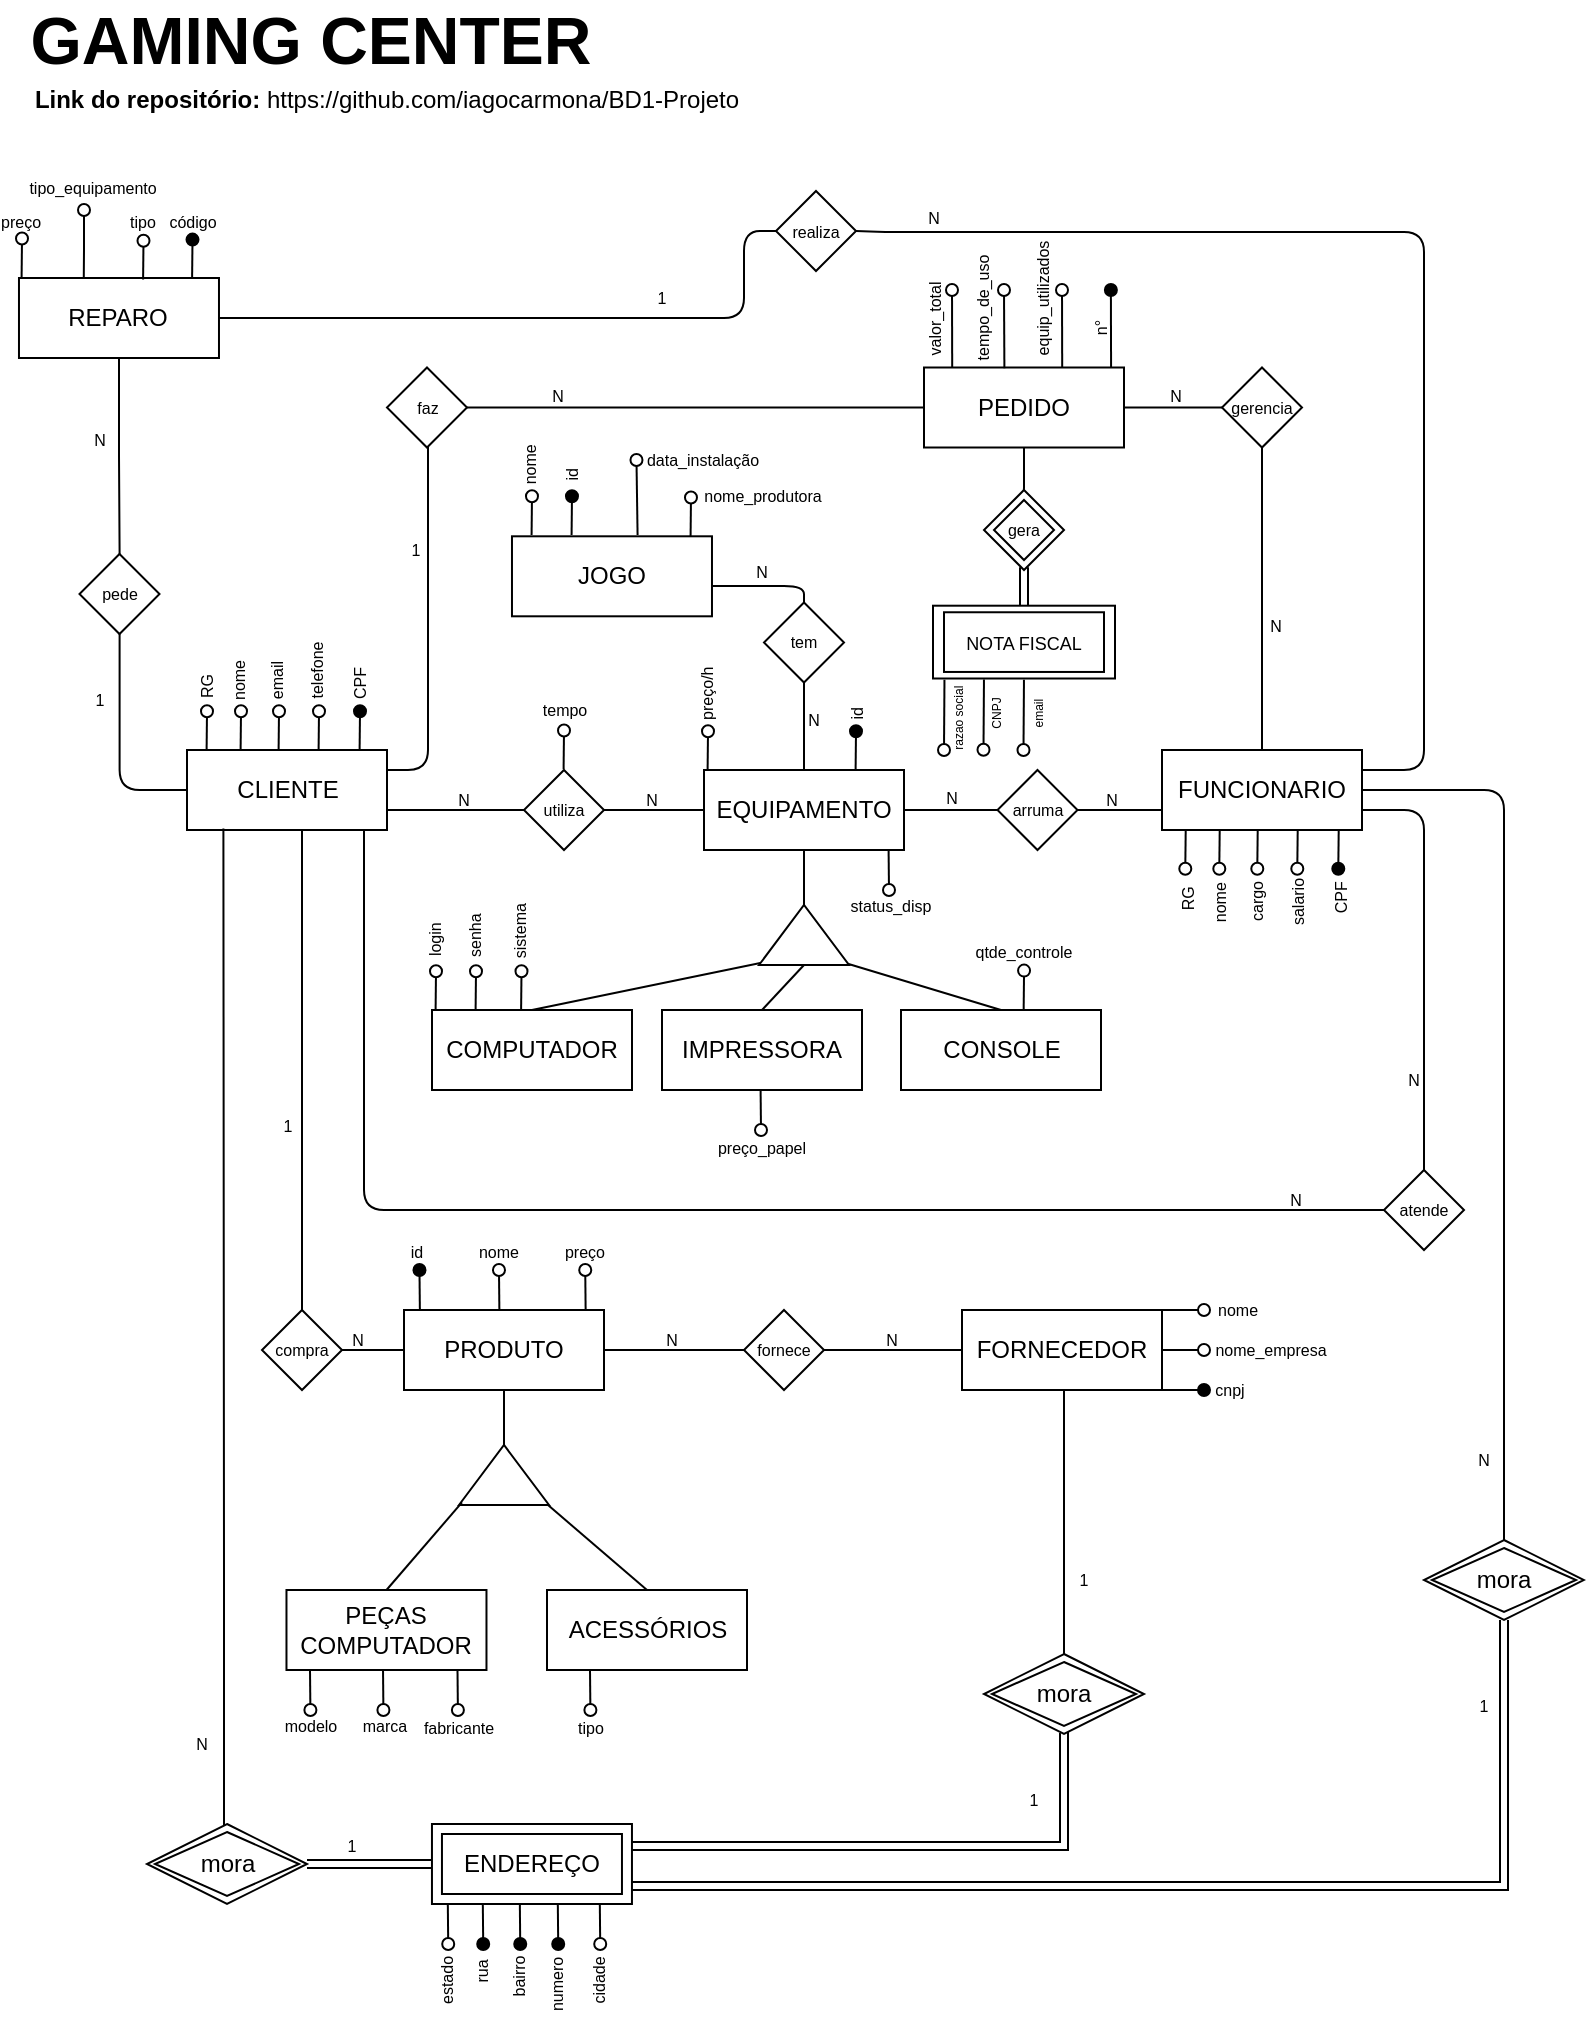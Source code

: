 <mxfile version="19.0.0" type="device"><diagram id="tFjh-JC69PEkfASW7UYD" name="Page-1"><mxGraphModel dx="1237" dy="672" grid="1" gridSize="10" guides="1" tooltips="1" connect="1" arrows="1" fold="1" page="1" pageScale="1" pageWidth="827" pageHeight="1169" math="0" shadow="0"><root><mxCell id="0"/><mxCell id="1" parent="0"/><mxCell id="dLTUqUdsc6a28uXezFOx-49" value="" style="endArrow=none;dashed=1;html=1;rounded=0;entryX=0.5;entryY=1;entryDx=0;entryDy=0;strokeWidth=2;endSize=6;jumpSize=9;jumpStyle=none;sourcePerimeterSpacing=0;strokeColor=none;startSize=34;fontSize=13;spacing=3;" parent="1" edge="1"><mxGeometry width="50" height="50" relative="1" as="geometry"><mxPoint x="71" y="667" as="sourcePoint"/><mxPoint x="51" y="632" as="targetPoint"/></mxGeometry></mxCell><mxCell id="Bq1xxbU5dl7gMrOgX1wE-48" style="edgeStyle=orthogonalEdgeStyle;rounded=0;orthogonalLoop=1;jettySize=auto;html=1;fontSize=8;startArrow=none;startFill=0;endArrow=none;endFill=0;" parent="1" source="Bq1xxbU5dl7gMrOgX1wE-26" target="Bq1xxbU5dl7gMrOgX1wE-46" edge="1"><mxGeometry relative="1" as="geometry"><Array as="points"><mxPoint x="230" y="420"/><mxPoint x="230" y="420"/></Array></mxGeometry></mxCell><mxCell id="zkrEf3ewqRUQauNhbl9_-11" style="edgeStyle=orthogonalEdgeStyle;rounded=1;orthogonalLoop=1;jettySize=auto;html=1;startArrow=none;startFill=0;endArrow=none;endFill=0;" parent="1" source="Bq1xxbU5dl7gMrOgX1wE-26" target="zkrEf3ewqRUQauNhbl9_-10" edge="1"><mxGeometry relative="1" as="geometry"/></mxCell><mxCell id="Fy-YV-M8j6B59Q8x-zke-20" style="edgeStyle=orthogonalEdgeStyle;rounded=1;orthogonalLoop=1;jettySize=auto;html=1;startArrow=none;startFill=0;endArrow=none;endFill=0;" edge="1" parent="1" source="Bq1xxbU5dl7gMrOgX1wE-26" target="Fy-YV-M8j6B59Q8x-zke-19"><mxGeometry relative="1" as="geometry"><Array as="points"><mxPoint x="232" y="400"/></Array></mxGeometry></mxCell><mxCell id="Bq1xxbU5dl7gMrOgX1wE-26" value="CLIENTE" style="rounded=0;whiteSpace=wrap;html=1;" parent="1" vertex="1"><mxGeometry x="111.5" y="390" width="100" height="40" as="geometry"/></mxCell><mxCell id="Bq1xxbU5dl7gMrOgX1wE-27" value="" style="endArrow=oval;html=1;rounded=0;fontSize=8;exitX=0.948;exitY=-0.015;exitDx=0;exitDy=0;exitPerimeter=0;endFill=0;" parent="1" edge="1"><mxGeometry width="50" height="50" relative="1" as="geometry"><mxPoint x="121.3" y="390" as="sourcePoint"/><mxPoint x="121.5" y="370.6" as="targetPoint"/></mxGeometry></mxCell><mxCell id="Bq1xxbU5dl7gMrOgX1wE-28" value="&lt;span style=&quot;font-size: 8px;&quot;&gt;RG&lt;br&gt;&lt;/span&gt;" style="text;html=1;strokeColor=none;fillColor=none;align=center;verticalAlign=middle;whiteSpace=wrap;rounded=0;rotation=-90;" parent="1" vertex="1"><mxGeometry x="111.5" y="354.25" width="17" height="8.5" as="geometry"/></mxCell><mxCell id="Bq1xxbU5dl7gMrOgX1wE-31" value="" style="endArrow=oval;html=1;rounded=0;fontSize=8;exitX=0.948;exitY=-0.015;exitDx=0;exitDy=0;exitPerimeter=0;endFill=0;" parent="1" edge="1"><mxGeometry width="50" height="50" relative="1" as="geometry"><mxPoint x="138.3" y="390" as="sourcePoint"/><mxPoint x="138.5" y="370.6" as="targetPoint"/></mxGeometry></mxCell><mxCell id="Bq1xxbU5dl7gMrOgX1wE-32" value="&lt;span style=&quot;font-size: 8px;&quot;&gt;nome&lt;br&gt;&lt;/span&gt;" style="text;html=1;strokeColor=none;fillColor=none;align=center;verticalAlign=middle;whiteSpace=wrap;rounded=0;rotation=-90;" parent="1" vertex="1"><mxGeometry x="127.5" y="351.25" width="17" height="8.5" as="geometry"/></mxCell><mxCell id="Bq1xxbU5dl7gMrOgX1wE-33" value="" style="endArrow=oval;html=1;rounded=0;fontSize=8;exitX=0.948;exitY=-0.015;exitDx=0;exitDy=0;exitPerimeter=0;endFill=0;" parent="1" edge="1"><mxGeometry width="50" height="50" relative="1" as="geometry"><mxPoint x="157.3" y="390" as="sourcePoint"/><mxPoint x="157.5" y="370.6" as="targetPoint"/></mxGeometry></mxCell><mxCell id="Bq1xxbU5dl7gMrOgX1wE-34" value="&lt;span style=&quot;font-size: 8px;&quot;&gt;email&lt;br&gt;&lt;/span&gt;" style="text;html=1;strokeColor=none;fillColor=none;align=center;verticalAlign=middle;whiteSpace=wrap;rounded=0;rotation=-90;" parent="1" vertex="1"><mxGeometry x="146.5" y="351.25" width="17" height="8.5" as="geometry"/></mxCell><mxCell id="Bq1xxbU5dl7gMrOgX1wE-35" value="" style="endArrow=oval;html=1;rounded=0;fontSize=8;exitX=0.948;exitY=-0.015;exitDx=0;exitDy=0;exitPerimeter=0;endFill=0;" parent="1" edge="1"><mxGeometry width="50" height="50" relative="1" as="geometry"><mxPoint x="177.3" y="390" as="sourcePoint"/><mxPoint x="177.5" y="370.6" as="targetPoint"/></mxGeometry></mxCell><mxCell id="Bq1xxbU5dl7gMrOgX1wE-36" value="&lt;span style=&quot;font-size: 8px;&quot;&gt;telefone&lt;br&gt;&lt;/span&gt;" style="text;html=1;strokeColor=none;fillColor=none;align=center;verticalAlign=middle;whiteSpace=wrap;rounded=0;rotation=-90;" parent="1" vertex="1"><mxGeometry x="166.5" y="346.25" width="17" height="8.5" as="geometry"/></mxCell><mxCell id="Bq1xxbU5dl7gMrOgX1wE-37" value="" style="endArrow=oval;html=1;rounded=0;fontSize=8;exitX=0.948;exitY=-0.015;exitDx=0;exitDy=0;exitPerimeter=0;endFill=1;" parent="1" edge="1"><mxGeometry width="50" height="50" relative="1" as="geometry"><mxPoint x="197.8" y="390" as="sourcePoint"/><mxPoint x="198" y="370.6" as="targetPoint"/></mxGeometry></mxCell><mxCell id="Bq1xxbU5dl7gMrOgX1wE-38" value="&lt;span style=&quot;font-size: 8px;&quot;&gt;CPF&lt;br&gt;&lt;/span&gt;" style="text;html=1;strokeColor=none;fillColor=none;align=center;verticalAlign=middle;whiteSpace=wrap;rounded=0;rotation=-90;" parent="1" vertex="1"><mxGeometry x="188" y="352.25" width="17" height="8.5" as="geometry"/></mxCell><mxCell id="Bq1xxbU5dl7gMrOgX1wE-47" style="edgeStyle=orthogonalEdgeStyle;rounded=0;orthogonalLoop=1;jettySize=auto;html=1;fontSize=8;startArrow=none;startFill=0;endArrow=none;endFill=0;" parent="1" source="Bq1xxbU5dl7gMrOgX1wE-45" target="Bq1xxbU5dl7gMrOgX1wE-46" edge="1"><mxGeometry relative="1" as="geometry"/></mxCell><mxCell id="Bq1xxbU5dl7gMrOgX1wE-61" style="edgeStyle=orthogonalEdgeStyle;rounded=0;orthogonalLoop=1;jettySize=auto;html=1;fontSize=8;startArrow=none;startFill=0;endArrow=none;endFill=0;" parent="1" source="Bq1xxbU5dl7gMrOgX1wE-45" target="Bq1xxbU5dl7gMrOgX1wE-60" edge="1"><mxGeometry relative="1" as="geometry"/></mxCell><mxCell id="Bq1xxbU5dl7gMrOgX1wE-45" value="EQUIPAMENTO" style="rounded=0;whiteSpace=wrap;html=1;" parent="1" vertex="1"><mxGeometry x="370" y="400" width="100" height="40" as="geometry"/></mxCell><mxCell id="Bq1xxbU5dl7gMrOgX1wE-46" value="utiliza" style="rhombus;whiteSpace=wrap;html=1;fontSize=8;" parent="1" vertex="1"><mxGeometry x="280" y="400" width="40" height="40" as="geometry"/></mxCell><mxCell id="Bq1xxbU5dl7gMrOgX1wE-49" value="" style="endArrow=oval;html=1;rounded=0;fontSize=8;exitX=0.948;exitY=-0.015;exitDx=0;exitDy=0;exitPerimeter=0;endFill=0;" parent="1" edge="1"><mxGeometry width="50" height="50" relative="1" as="geometry"><mxPoint x="299.8" y="399.63" as="sourcePoint"/><mxPoint x="300" y="380.23" as="targetPoint"/></mxGeometry></mxCell><mxCell id="Bq1xxbU5dl7gMrOgX1wE-50" value="&lt;span style=&quot;font-size: 8px;&quot;&gt;tempo&lt;br&gt;&lt;/span&gt;" style="text;html=1;strokeColor=none;fillColor=none;align=center;verticalAlign=middle;whiteSpace=wrap;rounded=0;rotation=0;" parent="1" vertex="1"><mxGeometry x="291.5" y="364.75" width="17" height="8.5" as="geometry"/></mxCell><mxCell id="Bq1xxbU5dl7gMrOgX1wE-51" value="N" style="text;html=1;strokeColor=none;fillColor=none;align=center;verticalAlign=middle;whiteSpace=wrap;rounded=0;fontSize=8;" parent="1" vertex="1"><mxGeometry x="240" y="410" width="20" height="10" as="geometry"/></mxCell><mxCell id="Bq1xxbU5dl7gMrOgX1wE-52" value="N" style="text;html=1;strokeColor=none;fillColor=none;align=center;verticalAlign=middle;whiteSpace=wrap;rounded=0;fontSize=8;" parent="1" vertex="1"><mxGeometry x="334" y="410" width="20" height="10" as="geometry"/></mxCell><mxCell id="Bq1xxbU5dl7gMrOgX1wE-54" style="edgeStyle=orthogonalEdgeStyle;rounded=0;orthogonalLoop=1;jettySize=auto;html=1;entryX=0.5;entryY=1;entryDx=0;entryDy=0;fontSize=8;startArrow=none;startFill=0;endArrow=none;endFill=0;" parent="1" source="Bq1xxbU5dl7gMrOgX1wE-53" target="Bq1xxbU5dl7gMrOgX1wE-45" edge="1"><mxGeometry relative="1" as="geometry"/></mxCell><mxCell id="Bq1xxbU5dl7gMrOgX1wE-53" value="" style="triangle;whiteSpace=wrap;html=1;rotation=-90;" parent="1" vertex="1"><mxGeometry x="405" y="460" width="30" height="45" as="geometry"/></mxCell><mxCell id="Bq1xxbU5dl7gMrOgX1wE-55" value="COMPUTADOR" style="rounded=0;whiteSpace=wrap;html=1;" parent="1" vertex="1"><mxGeometry x="234" y="520" width="100" height="40" as="geometry"/></mxCell><mxCell id="Bq1xxbU5dl7gMrOgX1wE-56" value="CONSOLE" style="rounded=0;whiteSpace=wrap;html=1;" parent="1" vertex="1"><mxGeometry x="468.5" y="520" width="100" height="40" as="geometry"/></mxCell><mxCell id="Bq1xxbU5dl7gMrOgX1wE-58" value="" style="endArrow=none;html=1;rounded=0;fontSize=8;entryX=0.034;entryY=0.015;entryDx=0;entryDy=0;entryPerimeter=0;exitX=0.5;exitY=0;exitDx=0;exitDy=0;" parent="1" source="Bq1xxbU5dl7gMrOgX1wE-55" target="Bq1xxbU5dl7gMrOgX1wE-53" edge="1"><mxGeometry width="50" height="50" relative="1" as="geometry"><mxPoint x="380" y="520" as="sourcePoint"/><mxPoint x="430" y="470" as="targetPoint"/></mxGeometry></mxCell><mxCell id="Bq1xxbU5dl7gMrOgX1wE-59" value="" style="endArrow=none;html=1;rounded=0;fontSize=8;exitX=0.5;exitY=0;exitDx=0;exitDy=0;entryX=0.026;entryY=0.977;entryDx=0;entryDy=0;entryPerimeter=0;" parent="1" source="Bq1xxbU5dl7gMrOgX1wE-56" target="Bq1xxbU5dl7gMrOgX1wE-53" edge="1"><mxGeometry width="50" height="50" relative="1" as="geometry"><mxPoint x="380" y="520" as="sourcePoint"/><mxPoint x="430" y="470" as="targetPoint"/></mxGeometry></mxCell><mxCell id="Bq1xxbU5dl7gMrOgX1wE-60" value="tem" style="rhombus;whiteSpace=wrap;html=1;fontSize=8;" parent="1" vertex="1"><mxGeometry x="400" y="316.25" width="40" height="40" as="geometry"/></mxCell><mxCell id="Bq1xxbU5dl7gMrOgX1wE-63" style="edgeStyle=orthogonalEdgeStyle;rounded=1;orthogonalLoop=1;jettySize=auto;html=1;fontSize=8;startArrow=none;startFill=0;endArrow=none;endFill=0;" parent="1" source="Bq1xxbU5dl7gMrOgX1wE-62" target="Bq1xxbU5dl7gMrOgX1wE-60" edge="1"><mxGeometry relative="1" as="geometry"><Array as="points"><mxPoint x="374" y="308"/><mxPoint x="420" y="308"/></Array></mxGeometry></mxCell><mxCell id="Bq1xxbU5dl7gMrOgX1wE-62" value="JOGO" style="rounded=0;whiteSpace=wrap;html=1;" parent="1" vertex="1"><mxGeometry x="273.99" y="283.15" width="100" height="40" as="geometry"/></mxCell><mxCell id="Bq1xxbU5dl7gMrOgX1wE-64" value="N" style="text;html=1;strokeColor=none;fillColor=none;align=center;verticalAlign=middle;whiteSpace=wrap;rounded=0;fontSize=8;" parent="1" vertex="1"><mxGeometry x="420" y="369.75" width="10" height="10" as="geometry"/></mxCell><mxCell id="Bq1xxbU5dl7gMrOgX1wE-65" value="N" style="text;html=1;strokeColor=none;fillColor=none;align=center;verticalAlign=middle;whiteSpace=wrap;rounded=0;fontSize=8;" parent="1" vertex="1"><mxGeometry x="394" y="296" width="10" height="10" as="geometry"/></mxCell><mxCell id="Bq1xxbU5dl7gMrOgX1wE-66" value="" style="endArrow=oval;html=1;rounded=0;fontSize=8;exitX=0.948;exitY=-0.015;exitDx=0;exitDy=0;exitPerimeter=0;endFill=0;" parent="1" edge="1"><mxGeometry width="50" height="50" relative="1" as="geometry"><mxPoint x="283.79" y="282.55" as="sourcePoint"/><mxPoint x="283.99" y="263.15" as="targetPoint"/></mxGeometry></mxCell><mxCell id="Bq1xxbU5dl7gMrOgX1wE-67" value="&lt;font style=&quot;font-size: 8px;&quot;&gt;nome&lt;/font&gt;" style="text;html=1;strokeColor=none;fillColor=none;align=center;verticalAlign=middle;whiteSpace=wrap;rounded=0;rotation=-90;" parent="1" vertex="1"><mxGeometry x="271.99" y="242.15" width="20" height="10" as="geometry"/></mxCell><mxCell id="Bq1xxbU5dl7gMrOgX1wE-68" value="" style="endArrow=oval;html=1;rounded=0;fontSize=8;exitX=0.948;exitY=-0.015;exitDx=0;exitDy=0;exitPerimeter=0;endFill=1;" parent="1" edge="1"><mxGeometry width="50" height="50" relative="1" as="geometry"><mxPoint x="303.79" y="282.55" as="sourcePoint"/><mxPoint x="303.99" y="263.15" as="targetPoint"/></mxGeometry></mxCell><mxCell id="Bq1xxbU5dl7gMrOgX1wE-69" value="&lt;font style=&quot;font-size: 8px;&quot;&gt;id&lt;/font&gt;" style="text;html=1;strokeColor=none;fillColor=none;align=center;verticalAlign=middle;whiteSpace=wrap;rounded=0;rotation=-90;" parent="1" vertex="1"><mxGeometry x="292.99" y="247.15" width="20" height="10" as="geometry"/></mxCell><mxCell id="Bq1xxbU5dl7gMrOgX1wE-70" value="" style="endArrow=oval;html=1;rounded=0;fontSize=8;exitX=0.948;exitY=-0.015;exitDx=0;exitDy=0;exitPerimeter=0;endFill=0;" parent="1" edge="1"><mxGeometry width="50" height="50" relative="1" as="geometry"><mxPoint x="336.79" y="282.55" as="sourcePoint"/><mxPoint x="336.24" y="245" as="targetPoint"/></mxGeometry></mxCell><mxCell id="Bq1xxbU5dl7gMrOgX1wE-71" value="&lt;font style=&quot;font-size: 8px;&quot;&gt;data_instalação&lt;/font&gt;" style="text;html=1;strokeColor=none;fillColor=none;align=center;verticalAlign=middle;whiteSpace=wrap;rounded=0;rotation=0;" parent="1" vertex="1"><mxGeometry x="341.5" y="238.75" width="55" height="10" as="geometry"/></mxCell><mxCell id="Bq1xxbU5dl7gMrOgX1wE-72" value="" style="endArrow=oval;html=1;rounded=0;fontSize=8;exitX=0.948;exitY=-0.015;exitDx=0;exitDy=0;exitPerimeter=0;endFill=0;" parent="1" edge="1"><mxGeometry width="50" height="50" relative="1" as="geometry"><mxPoint x="363.29" y="283.15" as="sourcePoint"/><mxPoint x="363.49" y="263.75" as="targetPoint"/></mxGeometry></mxCell><mxCell id="Bq1xxbU5dl7gMrOgX1wE-73" value="&lt;font style=&quot;font-size: 8px;&quot;&gt;nome_produtora&lt;/font&gt;" style="text;html=1;strokeColor=none;fillColor=none;align=center;verticalAlign=middle;whiteSpace=wrap;rounded=0;rotation=0;" parent="1" vertex="1"><mxGeometry x="366.5" y="257.15" width="65" height="10" as="geometry"/></mxCell><mxCell id="Bq1xxbU5dl7gMrOgX1wE-76" value="" style="endArrow=oval;html=1;rounded=0;fontSize=8;exitX=0.948;exitY=-0.015;exitDx=0;exitDy=0;exitPerimeter=0;endFill=0;" parent="1" edge="1"><mxGeometry width="50" height="50" relative="1" as="geometry"><mxPoint x="235.8" y="520" as="sourcePoint"/><mxPoint x="236" y="500.6" as="targetPoint"/></mxGeometry></mxCell><mxCell id="Bq1xxbU5dl7gMrOgX1wE-77" value="&lt;span style=&quot;font-size: 8px;&quot;&gt;login&lt;br&gt;&lt;/span&gt;" style="text;html=1;strokeColor=none;fillColor=none;align=center;verticalAlign=middle;whiteSpace=wrap;rounded=0;rotation=-90;" parent="1" vertex="1"><mxGeometry x="224" y="479.6" width="20" height="10" as="geometry"/></mxCell><mxCell id="Bq1xxbU5dl7gMrOgX1wE-78" value="" style="endArrow=oval;html=1;rounded=0;fontSize=8;exitX=0.948;exitY=-0.015;exitDx=0;exitDy=0;exitPerimeter=0;endFill=0;" parent="1" edge="1"><mxGeometry width="50" height="50" relative="1" as="geometry"><mxPoint x="255.8" y="520" as="sourcePoint"/><mxPoint x="256" y="500.6" as="targetPoint"/></mxGeometry></mxCell><mxCell id="Bq1xxbU5dl7gMrOgX1wE-79" value="&lt;span style=&quot;font-size: 8px;&quot;&gt;senha&lt;br&gt;&lt;/span&gt;" style="text;html=1;strokeColor=none;fillColor=none;align=center;verticalAlign=middle;whiteSpace=wrap;rounded=0;rotation=-90;" parent="1" vertex="1"><mxGeometry x="244" y="477.6" width="20" height="10" as="geometry"/></mxCell><mxCell id="Bq1xxbU5dl7gMrOgX1wE-80" value="" style="endArrow=oval;html=1;rounded=0;fontSize=8;exitX=0.948;exitY=-0.015;exitDx=0;exitDy=0;exitPerimeter=0;endFill=0;" parent="1" edge="1"><mxGeometry width="50" height="50" relative="1" as="geometry"><mxPoint x="529.83" y="519.7" as="sourcePoint"/><mxPoint x="530.03" y="500.3" as="targetPoint"/></mxGeometry></mxCell><mxCell id="Bq1xxbU5dl7gMrOgX1wE-81" value="&lt;span style=&quot;font-size: 8px;&quot;&gt;qtde_controle&lt;br&gt;&lt;/span&gt;" style="text;html=1;strokeColor=none;fillColor=none;align=center;verticalAlign=middle;whiteSpace=wrap;rounded=0;rotation=0;" parent="1" vertex="1"><mxGeometry x="500" y="485.35" width="60" height="10" as="geometry"/></mxCell><mxCell id="Bq1xxbU5dl7gMrOgX1wE-82" value="" style="endArrow=oval;html=1;rounded=0;fontSize=8;exitX=0.948;exitY=-0.015;exitDx=0;exitDy=0;exitPerimeter=0;endFill=0;" parent="1" edge="1"><mxGeometry width="50" height="50" relative="1" as="geometry"><mxPoint x="371.8" y="400" as="sourcePoint"/><mxPoint x="372" y="380.6" as="targetPoint"/></mxGeometry></mxCell><mxCell id="Bq1xxbU5dl7gMrOgX1wE-83" value="&lt;span style=&quot;font-size: 8px;&quot;&gt;preço/h&lt;br&gt;&lt;/span&gt;" style="text;html=1;strokeColor=none;fillColor=none;align=center;verticalAlign=middle;whiteSpace=wrap;rounded=0;rotation=-90;" parent="1" vertex="1"><mxGeometry x="360" y="356.6" width="20" height="10" as="geometry"/></mxCell><mxCell id="Bq1xxbU5dl7gMrOgX1wE-84" value="" style="endArrow=oval;html=1;rounded=0;fontSize=8;exitX=0.948;exitY=-0.015;exitDx=0;exitDy=0;exitPerimeter=0;endFill=1;" parent="1" edge="1"><mxGeometry width="50" height="50" relative="1" as="geometry"><mxPoint x="445.8" y="400" as="sourcePoint"/><mxPoint x="446" y="380.6" as="targetPoint"/></mxGeometry></mxCell><mxCell id="Bq1xxbU5dl7gMrOgX1wE-85" value="&lt;span style=&quot;font-size: 8px;&quot;&gt;id&lt;br&gt;&lt;/span&gt;" style="text;html=1;strokeColor=none;fillColor=none;align=center;verticalAlign=middle;whiteSpace=wrap;rounded=0;rotation=-90;" parent="1" vertex="1"><mxGeometry x="440" y="366.6" width="10" height="10" as="geometry"/></mxCell><mxCell id="Bq1xxbU5dl7gMrOgX1wE-88" value="" style="endArrow=none;html=1;rounded=0;entryX=0.098;entryY=0.995;entryDx=0;entryDy=0;entryPerimeter=0;endFill=0;startArrow=oval;startFill=0;" parent="1" edge="1"><mxGeometry width="50" height="50" relative="1" as="geometry"><mxPoint x="462.5" y="460" as="sourcePoint"/><mxPoint x="462.3" y="440" as="targetPoint"/></mxGeometry></mxCell><mxCell id="Bq1xxbU5dl7gMrOgX1wE-89" value="&lt;font style=&quot;font-size: 8px;&quot;&gt;status_disp&lt;/font&gt;" style="text;html=1;strokeColor=none;fillColor=none;align=center;verticalAlign=middle;whiteSpace=wrap;rounded=0;" parent="1" vertex="1"><mxGeometry x="446" y="462" width="35" height="10" as="geometry"/></mxCell><mxCell id="Fy-YV-M8j6B59Q8x-zke-2" style="edgeStyle=orthogonalEdgeStyle;rounded=1;orthogonalLoop=1;jettySize=auto;html=1;entryX=0.5;entryY=0;entryDx=0;entryDy=0;endArrow=none;endFill=0;" edge="1" parent="1" source="Bq1xxbU5dl7gMrOgX1wE-90" target="Bq1xxbU5dl7gMrOgX1wE-141"><mxGeometry relative="1" as="geometry"><Array as="points"><mxPoint x="730" y="420"/></Array></mxGeometry></mxCell><mxCell id="Fy-YV-M8j6B59Q8x-zke-3" style="edgeStyle=orthogonalEdgeStyle;rounded=0;orthogonalLoop=1;jettySize=auto;html=1;endArrow=none;endFill=0;" edge="1" parent="1" source="Bq1xxbU5dl7gMrOgX1wE-90" target="Bq1xxbU5dl7gMrOgX1wE-92"><mxGeometry relative="1" as="geometry"><Array as="points"><mxPoint x="590" y="420"/><mxPoint x="590" y="420"/></Array></mxGeometry></mxCell><mxCell id="Fy-YV-M8j6B59Q8x-zke-5" style="edgeStyle=orthogonalEdgeStyle;rounded=1;orthogonalLoop=1;jettySize=auto;html=1;entryX=1;entryY=0.5;entryDx=0;entryDy=0;endArrow=none;endFill=0;" edge="1" parent="1" source="Bq1xxbU5dl7gMrOgX1wE-90" target="zkrEf3ewqRUQauNhbl9_-14"><mxGeometry relative="1" as="geometry"><Array as="points"><mxPoint x="730" y="400"/><mxPoint x="730" y="131"/><mxPoint x="460" y="131"/></Array></mxGeometry></mxCell><mxCell id="Bq1xxbU5dl7gMrOgX1wE-90" value="FUNCIONARIO" style="rounded=0;whiteSpace=wrap;html=1;" parent="1" vertex="1"><mxGeometry x="599" y="390" width="100" height="40" as="geometry"/></mxCell><mxCell id="Fy-YV-M8j6B59Q8x-zke-4" style="edgeStyle=orthogonalEdgeStyle;rounded=0;orthogonalLoop=1;jettySize=auto;html=1;endArrow=none;endFill=0;" edge="1" parent="1" source="Bq1xxbU5dl7gMrOgX1wE-92" target="Bq1xxbU5dl7gMrOgX1wE-45"><mxGeometry relative="1" as="geometry"/></mxCell><mxCell id="Bq1xxbU5dl7gMrOgX1wE-92" value="arruma" style="rhombus;whiteSpace=wrap;html=1;fontSize=8;" parent="1" vertex="1"><mxGeometry x="516.75" y="400" width="40" height="40" as="geometry"/></mxCell><mxCell id="Bq1xxbU5dl7gMrOgX1wE-95" value="N" style="text;html=1;strokeColor=none;fillColor=none;align=center;verticalAlign=middle;whiteSpace=wrap;rounded=0;fontSize=8;" parent="1" vertex="1"><mxGeometry x="489" y="409" width="10" height="10" as="geometry"/></mxCell><mxCell id="Bq1xxbU5dl7gMrOgX1wE-98" value="" style="endArrow=none;html=1;rounded=0;fontSize=8;exitX=0.948;exitY=-0.015;exitDx=0;exitDy=0;exitPerimeter=0;endFill=0;startArrow=oval;startFill=0;" parent="1" edge="1"><mxGeometry width="50" height="50" relative="1" as="geometry"><mxPoint x="610.65" y="449.4" as="sourcePoint"/><mxPoint x="610.85" y="430.0" as="targetPoint"/></mxGeometry></mxCell><mxCell id="Bq1xxbU5dl7gMrOgX1wE-99" value="&lt;span style=&quot;font-size: 8px;&quot;&gt;RG&lt;br&gt;&lt;/span&gt;" style="text;html=1;strokeColor=none;fillColor=none;align=center;verticalAlign=middle;whiteSpace=wrap;rounded=0;rotation=-90;" parent="1" vertex="1"><mxGeometry x="602.25" y="459.6" width="17" height="8.5" as="geometry"/></mxCell><mxCell id="Bq1xxbU5dl7gMrOgX1wE-100" value="" style="endArrow=none;html=1;rounded=0;fontSize=8;exitX=0.948;exitY=-0.015;exitDx=0;exitDy=0;exitPerimeter=0;endFill=0;startArrow=oval;startFill=0;" parent="1" edge="1"><mxGeometry width="50" height="50" relative="1" as="geometry"><mxPoint x="627.65" y="449.4" as="sourcePoint"/><mxPoint x="627.85" y="430.0" as="targetPoint"/></mxGeometry></mxCell><mxCell id="Bq1xxbU5dl7gMrOgX1wE-101" value="&lt;span style=&quot;font-size: 8px;&quot;&gt;nome&lt;br&gt;&lt;/span&gt;" style="text;html=1;strokeColor=none;fillColor=none;align=center;verticalAlign=middle;whiteSpace=wrap;rounded=0;rotation=-90;" parent="1" vertex="1"><mxGeometry x="618.25" y="461.6" width="17" height="8.5" as="geometry"/></mxCell><mxCell id="Bq1xxbU5dl7gMrOgX1wE-102" value="" style="endArrow=none;html=1;rounded=0;fontSize=8;exitX=0.948;exitY=-0.015;exitDx=0;exitDy=0;exitPerimeter=0;endFill=0;startArrow=oval;startFill=0;" parent="1" edge="1"><mxGeometry width="50" height="50" relative="1" as="geometry"><mxPoint x="646.65" y="449.4" as="sourcePoint"/><mxPoint x="646.85" y="430.0" as="targetPoint"/></mxGeometry></mxCell><mxCell id="Bq1xxbU5dl7gMrOgX1wE-103" value="&lt;span style=&quot;font-size: 8px;&quot;&gt;cargo&lt;br&gt;&lt;/span&gt;" style="text;html=1;strokeColor=none;fillColor=none;align=center;verticalAlign=middle;whiteSpace=wrap;rounded=0;rotation=-90;" parent="1" vertex="1"><mxGeometry x="637.25" y="461" width="17" height="8.5" as="geometry"/></mxCell><mxCell id="Bq1xxbU5dl7gMrOgX1wE-104" value="" style="endArrow=none;html=1;rounded=0;fontSize=8;exitX=0.948;exitY=-0.015;exitDx=0;exitDy=0;exitPerimeter=0;endFill=0;startArrow=oval;startFill=0;" parent="1" edge="1"><mxGeometry width="50" height="50" relative="1" as="geometry"><mxPoint x="666.65" y="449.4" as="sourcePoint"/><mxPoint x="666.85" y="430.0" as="targetPoint"/></mxGeometry></mxCell><mxCell id="Bq1xxbU5dl7gMrOgX1wE-105" value="&lt;span style=&quot;font-size: 8px;&quot;&gt;salario&lt;br&gt;&lt;/span&gt;" style="text;html=1;strokeColor=none;fillColor=none;align=center;verticalAlign=middle;whiteSpace=wrap;rounded=0;rotation=-90;" parent="1" vertex="1"><mxGeometry x="657.5" y="462" width="17" height="8.5" as="geometry"/></mxCell><mxCell id="Bq1xxbU5dl7gMrOgX1wE-106" value="" style="endArrow=none;html=1;rounded=0;fontSize=8;exitX=0.948;exitY=-0.015;exitDx=0;exitDy=0;exitPerimeter=0;endFill=0;startArrow=oval;startFill=1;" parent="1" edge="1"><mxGeometry width="50" height="50" relative="1" as="geometry"><mxPoint x="687.15" y="449.4" as="sourcePoint"/><mxPoint x="687.35" y="430.0" as="targetPoint"/></mxGeometry></mxCell><mxCell id="Bq1xxbU5dl7gMrOgX1wE-107" value="&lt;span style=&quot;font-size: 8px;&quot;&gt;CPF&lt;br&gt;&lt;/span&gt;" style="text;html=1;strokeColor=none;fillColor=none;align=center;verticalAlign=middle;whiteSpace=wrap;rounded=0;rotation=-90;" parent="1" vertex="1"><mxGeometry x="678.75" y="459.6" width="17" height="8.5" as="geometry"/></mxCell><mxCell id="Bq1xxbU5dl7gMrOgX1wE-146" style="edgeStyle=orthogonalEdgeStyle;rounded=1;orthogonalLoop=1;jettySize=auto;html=1;fontSize=8;startArrow=none;startFill=0;endArrow=none;endFill=0;" parent="1" source="Bq1xxbU5dl7gMrOgX1wE-141" target="Bq1xxbU5dl7gMrOgX1wE-26" edge="1"><mxGeometry relative="1" as="geometry"><Array as="points"><mxPoint x="200" y="620"/></Array></mxGeometry></mxCell><mxCell id="Bq1xxbU5dl7gMrOgX1wE-141" value="atende" style="rhombus;whiteSpace=wrap;html=1;fontSize=8;" parent="1" vertex="1"><mxGeometry x="710" y="600" width="40" height="40" as="geometry"/></mxCell><mxCell id="Fy-YV-M8j6B59Q8x-zke-18" style="edgeStyle=orthogonalEdgeStyle;rounded=0;orthogonalLoop=1;jettySize=auto;html=1;startArrow=none;startFill=0;endArrow=none;endFill=0;" edge="1" parent="1" source="Bq1xxbU5dl7gMrOgX1wE-147" target="Bq1xxbU5dl7gMrOgX1wE-26"><mxGeometry relative="1" as="geometry"><Array as="points"><mxPoint x="169" y="490"/><mxPoint x="169" y="490"/></Array></mxGeometry></mxCell><mxCell id="Bq1xxbU5dl7gMrOgX1wE-147" value="compra" style="rhombus;whiteSpace=wrap;html=1;fontSize=8;" parent="1" vertex="1"><mxGeometry x="149" y="670" width="40" height="40" as="geometry"/></mxCell><mxCell id="Bq1xxbU5dl7gMrOgX1wE-149" style="edgeStyle=orthogonalEdgeStyle;rounded=0;orthogonalLoop=1;jettySize=auto;html=1;entryX=1;entryY=0.5;entryDx=0;entryDy=0;fontSize=8;startArrow=none;startFill=0;endArrow=none;endFill=0;" parent="1" source="Bq1xxbU5dl7gMrOgX1wE-148" target="Bq1xxbU5dl7gMrOgX1wE-147" edge="1"><mxGeometry relative="1" as="geometry"/></mxCell><mxCell id="Bq1xxbU5dl7gMrOgX1wE-166" style="edgeStyle=orthogonalEdgeStyle;rounded=0;orthogonalLoop=1;jettySize=auto;html=1;fontSize=8;startArrow=none;startFill=0;endArrow=none;endFill=0;" parent="1" source="Bq1xxbU5dl7gMrOgX1wE-148" target="Bq1xxbU5dl7gMrOgX1wE-165" edge="1"><mxGeometry relative="1" as="geometry"/></mxCell><mxCell id="zkrEf3ewqRUQauNhbl9_-57" style="edgeStyle=orthogonalEdgeStyle;rounded=0;orthogonalLoop=1;jettySize=auto;html=1;entryX=1;entryY=0.5;entryDx=0;entryDy=0;fontSize=33;startArrow=none;startFill=0;endArrow=none;endFill=0;" parent="1" source="Bq1xxbU5dl7gMrOgX1wE-148" target="zkrEf3ewqRUQauNhbl9_-56" edge="1"><mxGeometry relative="1" as="geometry"/></mxCell><mxCell id="Bq1xxbU5dl7gMrOgX1wE-148" value="PRODUTO" style="rounded=0;whiteSpace=wrap;html=1;" parent="1" vertex="1"><mxGeometry x="220" y="670" width="100" height="40" as="geometry"/></mxCell><mxCell id="Bq1xxbU5dl7gMrOgX1wE-151" value="" style="endArrow=oval;html=1;rounded=0;entryX=0.098;entryY=0.995;entryDx=0;entryDy=0;entryPerimeter=0;endFill=1;startArrow=none;startFill=0;" parent="1" edge="1"><mxGeometry width="50" height="50" relative="1" as="geometry"><mxPoint x="227.94" y="670" as="sourcePoint"/><mxPoint x="227.74" y="650" as="targetPoint"/></mxGeometry></mxCell><mxCell id="Bq1xxbU5dl7gMrOgX1wE-152" value="&lt;span style=&quot;font-size: 8px;&quot;&gt;id&lt;/span&gt;" style="text;html=1;strokeColor=none;fillColor=none;align=center;verticalAlign=middle;whiteSpace=wrap;rounded=0;" parent="1" vertex="1"><mxGeometry x="211.5" y="635" width="28.5" height="10" as="geometry"/></mxCell><mxCell id="Bq1xxbU5dl7gMrOgX1wE-159" value="" style="endArrow=oval;html=1;rounded=0;entryX=0.098;entryY=0.995;entryDx=0;entryDy=0;entryPerimeter=0;endFill=0;startArrow=none;startFill=0;" parent="1" edge="1"><mxGeometry width="50" height="50" relative="1" as="geometry"><mxPoint x="267.69" y="670" as="sourcePoint"/><mxPoint x="267.49" y="650" as="targetPoint"/></mxGeometry></mxCell><mxCell id="Bq1xxbU5dl7gMrOgX1wE-160" value="&lt;span style=&quot;font-size: 8px;&quot;&gt;nome&lt;/span&gt;" style="text;html=1;strokeColor=none;fillColor=none;align=center;verticalAlign=middle;whiteSpace=wrap;rounded=0;" parent="1" vertex="1"><mxGeometry x="253.49" y="635" width="28.5" height="10" as="geometry"/></mxCell><mxCell id="Bq1xxbU5dl7gMrOgX1wE-163" value="" style="endArrow=oval;html=1;rounded=0;entryX=0.098;entryY=0.995;entryDx=0;entryDy=0;entryPerimeter=0;endFill=0;startArrow=none;startFill=0;" parent="1" edge="1"><mxGeometry width="50" height="50" relative="1" as="geometry"><mxPoint x="310.82" y="670" as="sourcePoint"/><mxPoint x="310.62" y="650" as="targetPoint"/></mxGeometry></mxCell><mxCell id="Bq1xxbU5dl7gMrOgX1wE-164" value="&lt;span style=&quot;font-size: 8px;&quot;&gt;preço&lt;/span&gt;" style="text;html=1;strokeColor=none;fillColor=none;align=center;verticalAlign=middle;whiteSpace=wrap;rounded=0;" parent="1" vertex="1"><mxGeometry x="295.75" y="635" width="28.5" height="10" as="geometry"/></mxCell><mxCell id="Bq1xxbU5dl7gMrOgX1wE-165" value="fornece" style="rhombus;whiteSpace=wrap;html=1;fontSize=8;" parent="1" vertex="1"><mxGeometry x="390" y="670" width="40" height="40" as="geometry"/></mxCell><mxCell id="Bq1xxbU5dl7gMrOgX1wE-167" value="N" style="text;html=1;strokeColor=none;fillColor=none;align=center;verticalAlign=middle;whiteSpace=wrap;rounded=0;fontSize=8;" parent="1" vertex="1"><mxGeometry x="187" y="680" width="20" height="10" as="geometry"/></mxCell><mxCell id="Bq1xxbU5dl7gMrOgX1wE-168" value="1" style="text;html=1;strokeColor=none;fillColor=none;align=center;verticalAlign=middle;whiteSpace=wrap;rounded=0;fontSize=8;" parent="1" vertex="1"><mxGeometry x="151.5" y="573" width="20" height="10" as="geometry"/></mxCell><mxCell id="Bq1xxbU5dl7gMrOgX1wE-169" value="N" style="text;html=1;strokeColor=none;fillColor=none;align=center;verticalAlign=middle;whiteSpace=wrap;rounded=0;fontSize=8;" parent="1" vertex="1"><mxGeometry x="344" y="680" width="20" height="10" as="geometry"/></mxCell><mxCell id="Bq1xxbU5dl7gMrOgX1wE-171" style="edgeStyle=orthogonalEdgeStyle;rounded=0;orthogonalLoop=1;jettySize=auto;html=1;fontSize=8;startArrow=none;startFill=0;endArrow=none;endFill=0;" parent="1" source="Bq1xxbU5dl7gMrOgX1wE-170" target="Bq1xxbU5dl7gMrOgX1wE-165" edge="1"><mxGeometry relative="1" as="geometry"/></mxCell><mxCell id="Bq1xxbU5dl7gMrOgX1wE-170" value="FORNECEDOR" style="rounded=0;whiteSpace=wrap;html=1;" parent="1" vertex="1"><mxGeometry x="499" y="670" width="100" height="40" as="geometry"/></mxCell><mxCell id="Bq1xxbU5dl7gMrOgX1wE-180" value="" style="endArrow=oval;html=1;rounded=0;fontSize=8;exitX=1;exitY=0;exitDx=0;exitDy=0;endFill=0;" parent="1" source="Bq1xxbU5dl7gMrOgX1wE-170" edge="1"><mxGeometry width="50" height="50" relative="1" as="geometry"><mxPoint x="620" y="730" as="sourcePoint"/><mxPoint x="620" y="670" as="targetPoint"/></mxGeometry></mxCell><mxCell id="Bq1xxbU5dl7gMrOgX1wE-181" value="nome" style="text;html=1;strokeColor=none;fillColor=none;align=center;verticalAlign=middle;whiteSpace=wrap;rounded=0;fontSize=8;" parent="1" vertex="1"><mxGeometry x="626.75" y="665" width="20" height="10" as="geometry"/></mxCell><mxCell id="Bq1xxbU5dl7gMrOgX1wE-182" value="" style="endArrow=oval;html=1;rounded=0;fontSize=8;exitX=1;exitY=0;exitDx=0;exitDy=0;endFill=0;" parent="1" edge="1"><mxGeometry width="50" height="50" relative="1" as="geometry"><mxPoint x="599" y="690" as="sourcePoint"/><mxPoint x="620" y="690" as="targetPoint"/></mxGeometry></mxCell><mxCell id="Bq1xxbU5dl7gMrOgX1wE-183" value="nome_empresa" style="text;html=1;strokeColor=none;fillColor=none;align=center;verticalAlign=middle;whiteSpace=wrap;rounded=0;fontSize=8;" parent="1" vertex="1"><mxGeometry x="626.75" y="685" width="53.25" height="10" as="geometry"/></mxCell><mxCell id="Bq1xxbU5dl7gMrOgX1wE-184" value="" style="endArrow=oval;html=1;rounded=0;fontSize=8;exitX=1;exitY=0;exitDx=0;exitDy=0;endFill=1;" parent="1" edge="1"><mxGeometry width="50" height="50" relative="1" as="geometry"><mxPoint x="599" y="710" as="sourcePoint"/><mxPoint x="620" y="710" as="targetPoint"/></mxGeometry></mxCell><mxCell id="Bq1xxbU5dl7gMrOgX1wE-185" value="cnpj" style="text;html=1;strokeColor=none;fillColor=none;align=center;verticalAlign=middle;whiteSpace=wrap;rounded=0;fontSize=8;" parent="1" vertex="1"><mxGeometry x="622.75" y="705" width="20" height="10" as="geometry"/></mxCell><mxCell id="Bq1xxbU5dl7gMrOgX1wE-210" style="edgeStyle=orthogonalEdgeStyle;rounded=0;orthogonalLoop=1;jettySize=auto;html=1;fontSize=12;startArrow=none;startFill=0;endArrow=none;endFill=0;shape=link;entryX=0.48;entryY=0.951;entryDx=0;entryDy=0;entryPerimeter=0;" parent="1" target="Bq1xxbU5dl7gMrOgX1wE-209" edge="1"><mxGeometry relative="1" as="geometry"><mxPoint x="333.98" y="938" as="sourcePoint"/><mxPoint x="398" y="938" as="targetPoint"/><Array as="points"><mxPoint x="550" y="938"/><mxPoint x="550" y="880"/></Array></mxGeometry></mxCell><mxCell id="Bq1xxbU5dl7gMrOgX1wE-216" style="edgeStyle=orthogonalEdgeStyle;rounded=0;orthogonalLoop=1;jettySize=auto;html=1;fontSize=12;startArrow=none;startFill=0;endArrow=none;endFill=0;shape=link;" parent="1" source="Bq1xxbU5dl7gMrOgX1wE-187" target="Bq1xxbU5dl7gMrOgX1wE-215" edge="1"><mxGeometry relative="1" as="geometry"/></mxCell><mxCell id="Bq1xxbU5dl7gMrOgX1wE-187" value="&lt;font style=&quot;font-size: 12px;&quot;&gt;ENDEREÇO&lt;/font&gt;" style="shape=ext;margin=3;double=1;whiteSpace=wrap;html=1;align=center;fontSize=8;" parent="1" vertex="1"><mxGeometry x="233.98" y="927" width="100" height="40" as="geometry"/></mxCell><mxCell id="Bq1xxbU5dl7gMrOgX1wE-189" value="" style="endArrow=none;html=1;rounded=0;entryX=0.098;entryY=0.995;entryDx=0;entryDy=0;entryPerimeter=0;endFill=0;startArrow=oval;startFill=0;" parent="1" edge="1"><mxGeometry width="50" height="50" relative="1" as="geometry"><mxPoint x="242.11" y="987" as="sourcePoint"/><mxPoint x="241.91" y="967" as="targetPoint"/></mxGeometry></mxCell><mxCell id="Bq1xxbU5dl7gMrOgX1wE-190" value="&lt;span style=&quot;font-size: 8px;&quot;&gt;estado&lt;/span&gt;" style="text;html=1;strokeColor=none;fillColor=none;align=center;verticalAlign=middle;whiteSpace=wrap;rounded=0;rotation=-90;" parent="1" vertex="1"><mxGeometry x="222.99" y="1000" width="34.99" height="10" as="geometry"/></mxCell><mxCell id="Bq1xxbU5dl7gMrOgX1wE-199" value="" style="endArrow=none;html=1;rounded=0;entryX=0.098;entryY=0.995;entryDx=0;entryDy=0;entryPerimeter=0;endFill=0;startArrow=oval;startFill=1;" parent="1" edge="1"><mxGeometry width="50" height="50" relative="1" as="geometry"><mxPoint x="259.61" y="987" as="sourcePoint"/><mxPoint x="259.41" y="967" as="targetPoint"/></mxGeometry></mxCell><mxCell id="Bq1xxbU5dl7gMrOgX1wE-200" value="&lt;span style=&quot;font-size: 8px;&quot;&gt;rua&lt;/span&gt;" style="text;html=1;strokeColor=none;fillColor=none;align=center;verticalAlign=middle;whiteSpace=wrap;rounded=0;rotation=-90;" parent="1" vertex="1"><mxGeometry x="240.49" y="995" width="34.99" height="10" as="geometry"/></mxCell><mxCell id="Bq1xxbU5dl7gMrOgX1wE-201" value="" style="endArrow=none;html=1;rounded=0;entryX=0.098;entryY=0.995;entryDx=0;entryDy=0;entryPerimeter=0;endFill=0;startArrow=oval;startFill=1;" parent="1" edge="1"><mxGeometry width="50" height="50" relative="1" as="geometry"><mxPoint x="278.12" y="987" as="sourcePoint"/><mxPoint x="277.92" y="967" as="targetPoint"/></mxGeometry></mxCell><mxCell id="Bq1xxbU5dl7gMrOgX1wE-202" value="&lt;span style=&quot;font-size: 8px;&quot;&gt;bairro&lt;/span&gt;" style="text;html=1;strokeColor=none;fillColor=none;align=center;verticalAlign=middle;whiteSpace=wrap;rounded=0;rotation=-90;" parent="1" vertex="1"><mxGeometry x="259" y="998" width="34.99" height="10" as="geometry"/></mxCell><mxCell id="Bq1xxbU5dl7gMrOgX1wE-203" value="" style="endArrow=none;html=1;rounded=0;entryX=0.098;entryY=0.995;entryDx=0;entryDy=0;entryPerimeter=0;endFill=0;startArrow=oval;startFill=1;" parent="1" edge="1"><mxGeometry width="50" height="50" relative="1" as="geometry"><mxPoint x="297.11" y="987" as="sourcePoint"/><mxPoint x="296.91" y="967" as="targetPoint"/></mxGeometry></mxCell><mxCell id="Bq1xxbU5dl7gMrOgX1wE-204" value="&lt;span style=&quot;font-size: 8px;&quot;&gt;numero&lt;/span&gt;" style="text;html=1;strokeColor=none;fillColor=none;align=center;verticalAlign=middle;whiteSpace=wrap;rounded=0;rotation=-90;" parent="1" vertex="1"><mxGeometry x="277.99" y="1002" width="34.99" height="10" as="geometry"/></mxCell><mxCell id="Bq1xxbU5dl7gMrOgX1wE-205" value="" style="endArrow=none;html=1;rounded=0;entryX=0.098;entryY=0.995;entryDx=0;entryDy=0;entryPerimeter=0;endFill=0;startArrow=oval;startFill=0;" parent="1" edge="1"><mxGeometry width="50" height="50" relative="1" as="geometry"><mxPoint x="318.11" y="987" as="sourcePoint"/><mxPoint x="317.91" y="967" as="targetPoint"/></mxGeometry></mxCell><mxCell id="Bq1xxbU5dl7gMrOgX1wE-206" value="&lt;span style=&quot;font-size: 8px;&quot;&gt;cidade&lt;/span&gt;" style="text;html=1;strokeColor=none;fillColor=none;align=center;verticalAlign=middle;whiteSpace=wrap;rounded=0;rotation=-90;" parent="1" vertex="1"><mxGeometry x="298.99" y="1000" width="34.99" height="10" as="geometry"/></mxCell><mxCell id="Bq1xxbU5dl7gMrOgX1wE-211" style="edgeStyle=orthogonalEdgeStyle;rounded=1;orthogonalLoop=1;jettySize=auto;html=1;fontSize=12;startArrow=none;startFill=0;endArrow=none;endFill=0;" parent="1" source="Bq1xxbU5dl7gMrOgX1wE-209" target="Bq1xxbU5dl7gMrOgX1wE-170" edge="1"><mxGeometry relative="1" as="geometry"><Array as="points"><mxPoint x="550" y="740"/><mxPoint x="550" y="740"/></Array></mxGeometry></mxCell><mxCell id="Bq1xxbU5dl7gMrOgX1wE-209" value="mora" style="shape=rhombus;double=1;perimeter=rhombusPerimeter;whiteSpace=wrap;html=1;align=center;fontSize=12;" parent="1" vertex="1"><mxGeometry x="510" y="842" width="80" height="40" as="geometry"/></mxCell><mxCell id="Bq1xxbU5dl7gMrOgX1wE-212" value="N" style="text;html=1;strokeColor=none;fillColor=none;align=center;verticalAlign=middle;whiteSpace=wrap;rounded=0;fontSize=8;" parent="1" vertex="1"><mxGeometry x="453.5" y="680" width="20" height="10" as="geometry"/></mxCell><mxCell id="Bq1xxbU5dl7gMrOgX1wE-213" value="1" style="text;html=1;strokeColor=none;fillColor=none;align=center;verticalAlign=middle;whiteSpace=wrap;rounded=0;fontSize=8;" parent="1" vertex="1"><mxGeometry x="550" y="800" width="20" height="10" as="geometry"/></mxCell><mxCell id="Bq1xxbU5dl7gMrOgX1wE-214" value="1" style="text;html=1;strokeColor=none;fillColor=none;align=center;verticalAlign=middle;whiteSpace=wrap;rounded=0;fontSize=8;" parent="1" vertex="1"><mxGeometry x="525" y="910" width="20" height="10" as="geometry"/></mxCell><mxCell id="Bq1xxbU5dl7gMrOgX1wE-225" style="edgeStyle=orthogonalEdgeStyle;rounded=0;orthogonalLoop=1;jettySize=auto;html=1;fontSize=12;startArrow=none;startFill=0;endArrow=none;endFill=0;entryX=0.182;entryY=0.982;entryDx=0;entryDy=0;entryPerimeter=0;" parent="1" source="Bq1xxbU5dl7gMrOgX1wE-215" edge="1" target="Bq1xxbU5dl7gMrOgX1wE-26"><mxGeometry relative="1" as="geometry"><mxPoint x="130" y="443" as="targetPoint"/><Array as="points"><mxPoint x="130" y="800"/><mxPoint x="130" y="800"/></Array></mxGeometry></mxCell><mxCell id="Bq1xxbU5dl7gMrOgX1wE-215" value="mora" style="shape=rhombus;double=1;perimeter=rhombusPerimeter;whiteSpace=wrap;html=1;align=center;fontSize=12;" parent="1" vertex="1"><mxGeometry x="91.5" y="927" width="80" height="40" as="geometry"/></mxCell><mxCell id="Bq1xxbU5dl7gMrOgX1wE-217" value="1" style="text;html=1;strokeColor=none;fillColor=none;align=center;verticalAlign=middle;whiteSpace=wrap;rounded=0;fontSize=8;" parent="1" vertex="1"><mxGeometry x="183.5" y="933" width="20" height="10" as="geometry"/></mxCell><mxCell id="Bq1xxbU5dl7gMrOgX1wE-220" value="N" style="text;html=1;strokeColor=none;fillColor=none;align=center;verticalAlign=middle;whiteSpace=wrap;rounded=0;fontSize=8;" parent="1" vertex="1"><mxGeometry x="108.5" y="882" width="20" height="10" as="geometry"/></mxCell><mxCell id="Bq1xxbU5dl7gMrOgX1wE-221" value="IMPRESSORA" style="rounded=0;whiteSpace=wrap;html=1;" parent="1" vertex="1"><mxGeometry x="349" y="520" width="100" height="40" as="geometry"/></mxCell><mxCell id="Bq1xxbU5dl7gMrOgX1wE-222" value="" style="endArrow=none;html=1;rounded=0;fontSize=12;exitX=0.5;exitY=0;exitDx=0;exitDy=0;entryX=0;entryY=0.5;entryDx=0;entryDy=0;" parent="1" source="Bq1xxbU5dl7gMrOgX1wE-221" target="Bq1xxbU5dl7gMrOgX1wE-53" edge="1"><mxGeometry width="50" height="50" relative="1" as="geometry"><mxPoint x="399" y="573" as="sourcePoint"/><mxPoint x="449" y="523" as="targetPoint"/></mxGeometry></mxCell><mxCell id="Bq1xxbU5dl7gMrOgX1wE-223" value="" style="endArrow=none;html=1;rounded=0;entryX=0.098;entryY=0.995;entryDx=0;entryDy=0;entryPerimeter=0;endFill=0;startArrow=oval;startFill=0;" parent="1" edge="1"><mxGeometry width="50" height="50" relative="1" as="geometry"><mxPoint x="398.5" y="580" as="sourcePoint"/><mxPoint x="398.3" y="560" as="targetPoint"/></mxGeometry></mxCell><mxCell id="Bq1xxbU5dl7gMrOgX1wE-224" value="&lt;span style=&quot;font-size: 8px;&quot;&gt;preço_papel&lt;/span&gt;" style="text;html=1;strokeColor=none;fillColor=none;align=center;verticalAlign=middle;whiteSpace=wrap;rounded=0;" parent="1" vertex="1"><mxGeometry x="377" y="583" width="44" height="10" as="geometry"/></mxCell><mxCell id="zkrEf3ewqRUQauNhbl9_-3" value="PEÇAS&lt;br&gt;COMPUTADOR" style="rounded=0;whiteSpace=wrap;html=1;" parent="1" vertex="1"><mxGeometry x="161.24" y="810" width="100" height="40" as="geometry"/></mxCell><mxCell id="zkrEf3ewqRUQauNhbl9_-12" style="edgeStyle=orthogonalEdgeStyle;rounded=0;orthogonalLoop=1;jettySize=auto;html=1;startArrow=none;startFill=0;endArrow=none;endFill=0;" parent="1" source="zkrEf3ewqRUQauNhbl9_-9" target="zkrEf3ewqRUQauNhbl9_-10" edge="1"><mxGeometry relative="1" as="geometry"/></mxCell><mxCell id="zkrEf3ewqRUQauNhbl9_-9" value="REPARO" style="rounded=0;whiteSpace=wrap;html=1;" parent="1" vertex="1"><mxGeometry x="27.49" y="154" width="100" height="40" as="geometry"/></mxCell><mxCell id="zkrEf3ewqRUQauNhbl9_-10" value="pede" style="rhombus;whiteSpace=wrap;html=1;fontSize=8;" parent="1" vertex="1"><mxGeometry x="57.75" y="292" width="40" height="40" as="geometry"/></mxCell><mxCell id="zkrEf3ewqRUQauNhbl9_-19" style="edgeStyle=orthogonalEdgeStyle;rounded=1;orthogonalLoop=1;jettySize=auto;html=1;startArrow=none;startFill=0;endArrow=none;endFill=0;" parent="1" source="zkrEf3ewqRUQauNhbl9_-14" target="zkrEf3ewqRUQauNhbl9_-9" edge="1"><mxGeometry relative="1" as="geometry"><Array as="points"><mxPoint x="390" y="131"/><mxPoint x="390" y="174"/></Array></mxGeometry></mxCell><mxCell id="zkrEf3ewqRUQauNhbl9_-14" value="realiza" style="rhombus;whiteSpace=wrap;html=1;fontSize=8;" parent="1" vertex="1"><mxGeometry x="406" y="110.5" width="40" height="40" as="geometry"/></mxCell><mxCell id="zkrEf3ewqRUQauNhbl9_-31" value="" style="endArrow=oval;html=1;rounded=0;fontSize=8;exitX=0.948;exitY=-0.015;exitDx=0;exitDy=0;exitPerimeter=0;endFill=0;" parent="1" edge="1"><mxGeometry width="50" height="50" relative="1" as="geometry"><mxPoint x="28.8" y="153.65" as="sourcePoint"/><mxPoint x="29" y="134.25" as="targetPoint"/></mxGeometry></mxCell><mxCell id="zkrEf3ewqRUQauNhbl9_-32" value="&lt;span style=&quot;font-size: 8px;&quot;&gt;preço&lt;br&gt;&lt;/span&gt;" style="text;html=1;strokeColor=none;fillColor=none;align=center;verticalAlign=middle;whiteSpace=wrap;rounded=0;rotation=0;" parent="1" vertex="1"><mxGeometry x="20" y="120.45" width="17" height="8.5" as="geometry"/></mxCell><mxCell id="zkrEf3ewqRUQauNhbl9_-33" value="" style="endArrow=oval;html=1;rounded=0;fontSize=8;exitX=0.948;exitY=-0.015;exitDx=0;exitDy=0;exitPerimeter=0;endFill=0;" parent="1" edge="1"><mxGeometry width="50" height="50" relative="1" as="geometry"><mxPoint x="89.55" y="154.75" as="sourcePoint"/><mxPoint x="89.75" y="135.35" as="targetPoint"/></mxGeometry></mxCell><mxCell id="zkrEf3ewqRUQauNhbl9_-34" value="&lt;span style=&quot;font-size: 8px;&quot;&gt;tipo&lt;br&gt;&lt;/span&gt;" style="text;html=1;strokeColor=none;fillColor=none;align=center;verticalAlign=middle;whiteSpace=wrap;rounded=0;rotation=0;" parent="1" vertex="1"><mxGeometry x="80.75" y="121.0" width="17" height="8.5" as="geometry"/></mxCell><mxCell id="zkrEf3ewqRUQauNhbl9_-39" value="" style="endArrow=oval;html=1;rounded=0;fontSize=8;exitX=0.948;exitY=-0.015;exitDx=0;exitDy=0;exitPerimeter=0;endFill=1;" parent="1" edge="1"><mxGeometry width="50" height="50" relative="1" as="geometry"><mxPoint x="114.05" y="154.2" as="sourcePoint"/><mxPoint x="114.25" y="134.8" as="targetPoint"/></mxGeometry></mxCell><mxCell id="zkrEf3ewqRUQauNhbl9_-40" value="&lt;span style=&quot;font-size: 8px;&quot;&gt;código&lt;br&gt;&lt;/span&gt;" style="text;html=1;strokeColor=none;fillColor=none;align=center;verticalAlign=middle;whiteSpace=wrap;rounded=0;rotation=0;" parent="1" vertex="1"><mxGeometry x="106.25" y="120.45" width="17" height="8.5" as="geometry"/></mxCell><mxCell id="zkrEf3ewqRUQauNhbl9_-41" value="1" style="text;html=1;strokeColor=none;fillColor=none;align=center;verticalAlign=middle;whiteSpace=wrap;rounded=0;fontSize=8;" parent="1" vertex="1"><mxGeometry x="57.75" y="359.75" width="20" height="10" as="geometry"/></mxCell><mxCell id="zkrEf3ewqRUQauNhbl9_-42" value="N" style="text;html=1;strokeColor=none;fillColor=none;align=center;verticalAlign=middle;whiteSpace=wrap;rounded=0;fontSize=8;" parent="1" vertex="1"><mxGeometry x="57.75" y="229.75" width="20" height="10" as="geometry"/></mxCell><mxCell id="zkrEf3ewqRUQauNhbl9_-44" value="1" style="text;html=1;strokeColor=none;fillColor=none;align=center;verticalAlign=middle;whiteSpace=wrap;rounded=0;fontSize=8;" parent="1" vertex="1"><mxGeometry x="344" y="159.0" width="10" height="10" as="geometry"/></mxCell><mxCell id="zkrEf3ewqRUQauNhbl9_-47" value="" style="endArrow=none;html=1;rounded=0;entryX=0.098;entryY=0.995;entryDx=0;entryDy=0;entryPerimeter=0;endFill=0;startArrow=oval;startFill=0;" parent="1" edge="1"><mxGeometry width="50" height="50" relative="1" as="geometry"><mxPoint x="173.2" y="870" as="sourcePoint"/><mxPoint x="173.0" y="850" as="targetPoint"/></mxGeometry></mxCell><mxCell id="zkrEf3ewqRUQauNhbl9_-48" value="&lt;span style=&quot;font-size: 8px;&quot;&gt;modelo&lt;/span&gt;" style="text;html=1;strokeColor=none;fillColor=none;align=center;verticalAlign=middle;whiteSpace=wrap;rounded=0;" parent="1" vertex="1"><mxGeometry x="159.25" y="872" width="28.5" height="10" as="geometry"/></mxCell><mxCell id="zkrEf3ewqRUQauNhbl9_-49" value="" style="endArrow=none;html=1;rounded=0;entryX=0.098;entryY=0.995;entryDx=0;entryDy=0;entryPerimeter=0;endFill=0;startArrow=oval;startFill=0;" parent="1" edge="1"><mxGeometry width="50" height="50" relative="1" as="geometry"><mxPoint x="209.71" y="870" as="sourcePoint"/><mxPoint x="209.51" y="850" as="targetPoint"/></mxGeometry></mxCell><mxCell id="zkrEf3ewqRUQauNhbl9_-50" value="&lt;span style=&quot;font-size: 8px;&quot;&gt;marca&lt;/span&gt;" style="text;html=1;strokeColor=none;fillColor=none;align=center;verticalAlign=middle;whiteSpace=wrap;rounded=0;" parent="1" vertex="1"><mxGeometry x="195.5" y="872" width="28.5" height="10" as="geometry"/></mxCell><mxCell id="zkrEf3ewqRUQauNhbl9_-54" value="&lt;font size=&quot;1&quot; style=&quot;&quot;&gt;&lt;b style=&quot;font-size: 33px;&quot;&gt;GAMING CENTER&lt;/b&gt;&lt;/font&gt;" style="text;html=1;strokeColor=none;fillColor=none;align=center;verticalAlign=middle;whiteSpace=wrap;rounded=0;rotation=0;" parent="1" vertex="1"><mxGeometry x="28" y="20" width="291" height="30" as="geometry"/></mxCell><mxCell id="zkrEf3ewqRUQauNhbl9_-55" value="ACESSÓRIOS" style="rounded=0;whiteSpace=wrap;html=1;" parent="1" vertex="1"><mxGeometry x="291.5" y="810" width="100" height="40" as="geometry"/></mxCell><mxCell id="zkrEf3ewqRUQauNhbl9_-56" value="" style="triangle;whiteSpace=wrap;html=1;rotation=-90;" parent="1" vertex="1"><mxGeometry x="255" y="730" width="30" height="45" as="geometry"/></mxCell><mxCell id="zkrEf3ewqRUQauNhbl9_-58" value="" style="endArrow=none;html=1;rounded=0;fontSize=33;entryX=0.043;entryY=0.033;entryDx=0;entryDy=0;entryPerimeter=0;exitX=0.5;exitY=0;exitDx=0;exitDy=0;" parent="1" source="zkrEf3ewqRUQauNhbl9_-3" target="zkrEf3ewqRUQauNhbl9_-56" edge="1"><mxGeometry width="50" height="50" relative="1" as="geometry"><mxPoint x="190" y="800" as="sourcePoint"/><mxPoint x="240" y="750" as="targetPoint"/></mxGeometry></mxCell><mxCell id="zkrEf3ewqRUQauNhbl9_-59" value="" style="endArrow=none;html=1;rounded=0;fontSize=33;entryX=0.016;entryY=0.976;entryDx=0;entryDy=0;entryPerimeter=0;exitX=0.5;exitY=0;exitDx=0;exitDy=0;" parent="1" source="zkrEf3ewqRUQauNhbl9_-55" target="zkrEf3ewqRUQauNhbl9_-56" edge="1"><mxGeometry width="50" height="50" relative="1" as="geometry"><mxPoint x="190" y="800" as="sourcePoint"/><mxPoint x="240" y="750" as="targetPoint"/></mxGeometry></mxCell><mxCell id="zkrEf3ewqRUQauNhbl9_-60" value="" style="endArrow=none;html=1;rounded=0;entryX=0.098;entryY=0.995;entryDx=0;entryDy=0;entryPerimeter=0;endFill=0;startArrow=oval;startFill=0;" parent="1" edge="1"><mxGeometry width="50" height="50" relative="1" as="geometry"><mxPoint x="246.95" y="870" as="sourcePoint"/><mxPoint x="246.75" y="850" as="targetPoint"/></mxGeometry></mxCell><mxCell id="zkrEf3ewqRUQauNhbl9_-61" value="&lt;span style=&quot;font-size: 8px;&quot;&gt;fabricante&lt;/span&gt;" style="text;html=1;strokeColor=none;fillColor=none;align=center;verticalAlign=middle;whiteSpace=wrap;rounded=0;" parent="1" vertex="1"><mxGeometry x="232.74" y="873" width="28.5" height="10" as="geometry"/></mxCell><mxCell id="zkrEf3ewqRUQauNhbl9_-65" value="" style="endArrow=none;html=1;rounded=0;entryX=0.098;entryY=0.995;entryDx=0;entryDy=0;entryPerimeter=0;endFill=0;startArrow=oval;startFill=0;" parent="1" edge="1"><mxGeometry width="50" height="50" relative="1" as="geometry"><mxPoint x="313.2" y="870" as="sourcePoint"/><mxPoint x="313.0" y="850" as="targetPoint"/></mxGeometry></mxCell><mxCell id="zkrEf3ewqRUQauNhbl9_-66" value="&lt;span style=&quot;font-size: 8px;&quot;&gt;tipo&lt;/span&gt;" style="text;html=1;strokeColor=none;fillColor=none;align=center;verticalAlign=middle;whiteSpace=wrap;rounded=0;" parent="1" vertex="1"><mxGeometry x="298.99" y="873" width="28.5" height="10" as="geometry"/></mxCell><mxCell id="zkrEf3ewqRUQauNhbl9_-68" value="&lt;span style=&quot;font-size: 8px;&quot;&gt;tipo_equipamento&lt;br&gt;&lt;/span&gt;" style="text;html=1;strokeColor=none;fillColor=none;align=center;verticalAlign=middle;whiteSpace=wrap;rounded=0;rotation=0;" parent="1" vertex="1"><mxGeometry x="55.75" y="104" width="17" height="8.5" as="geometry"/></mxCell><mxCell id="zkrEf3ewqRUQauNhbl9_-69" value="" style="endArrow=oval;html=1;rounded=0;fontSize=33;exitX=0.324;exitY=-0.002;exitDx=0;exitDy=0;exitPerimeter=0;startArrow=none;startFill=0;endFill=0;" parent="1" source="zkrEf3ewqRUQauNhbl9_-9" edge="1"><mxGeometry width="50" height="50" relative="1" as="geometry"><mxPoint x="50" y="150" as="sourcePoint"/><mxPoint x="60" y="120" as="targetPoint"/><Array as="points"><mxPoint x="60" y="140"/></Array></mxGeometry></mxCell><mxCell id="NZD-LUaV-CEC3YMr7jDp-1" value="" style="endArrow=oval;html=1;rounded=0;fontSize=8;exitX=0.948;exitY=-0.015;exitDx=0;exitDy=0;exitPerimeter=0;endFill=0;" parent="1" edge="1"><mxGeometry width="50" height="50" relative="1" as="geometry"><mxPoint x="278.55" y="520" as="sourcePoint"/><mxPoint x="278.75" y="500.6" as="targetPoint"/></mxGeometry></mxCell><mxCell id="NZD-LUaV-CEC3YMr7jDp-2" value="&lt;span style=&quot;font-size: 8px;&quot;&gt;sistema&lt;br&gt;&lt;/span&gt;" style="text;html=1;strokeColor=none;fillColor=none;align=center;verticalAlign=middle;whiteSpace=wrap;rounded=0;rotation=-90;" parent="1" vertex="1"><mxGeometry x="266.75" y="475.6" width="20" height="10" as="geometry"/></mxCell><mxCell id="Fy-YV-M8j6B59Q8x-zke-6" value="N" style="text;html=1;strokeColor=none;fillColor=none;align=center;verticalAlign=middle;whiteSpace=wrap;rounded=0;fontSize=8;" vertex="1" parent="1"><mxGeometry x="568.5" y="410" width="10" height="10" as="geometry"/></mxCell><mxCell id="Fy-YV-M8j6B59Q8x-zke-13" value="N" style="text;html=1;strokeColor=none;fillColor=none;align=center;verticalAlign=middle;whiteSpace=wrap;rounded=0;fontSize=8;" vertex="1" parent="1"><mxGeometry x="479.74" y="118.95" width="10" height="10" as="geometry"/></mxCell><mxCell id="Fy-YV-M8j6B59Q8x-zke-15" value="N" style="text;html=1;strokeColor=none;fillColor=none;align=center;verticalAlign=middle;whiteSpace=wrap;rounded=0;fontSize=8;" vertex="1" parent="1"><mxGeometry x="720" y="550" width="10" height="10" as="geometry"/></mxCell><mxCell id="Fy-YV-M8j6B59Q8x-zke-16" value="N" style="text;html=1;strokeColor=none;fillColor=none;align=center;verticalAlign=middle;whiteSpace=wrap;rounded=0;fontSize=8;" vertex="1" parent="1"><mxGeometry x="661" y="610" width="10" height="10" as="geometry"/></mxCell><mxCell id="Fy-YV-M8j6B59Q8x-zke-19" value="faz" style="rhombus;whiteSpace=wrap;html=1;fontSize=8;" vertex="1" parent="1"><mxGeometry x="211.5" y="198.75" width="40" height="40" as="geometry"/></mxCell><mxCell id="Fy-YV-M8j6B59Q8x-zke-22" style="edgeStyle=orthogonalEdgeStyle;rounded=0;orthogonalLoop=1;jettySize=auto;html=1;entryX=1;entryY=0.5;entryDx=0;entryDy=0;startArrow=none;startFill=0;endArrow=none;endFill=0;" edge="1" parent="1" source="Fy-YV-M8j6B59Q8x-zke-21" target="Fy-YV-M8j6B59Q8x-zke-19"><mxGeometry relative="1" as="geometry"/></mxCell><mxCell id="Fy-YV-M8j6B59Q8x-zke-33" style="edgeStyle=orthogonalEdgeStyle;rounded=0;orthogonalLoop=1;jettySize=auto;html=1;entryX=0.491;entryY=-0.056;entryDx=0;entryDy=0;entryPerimeter=0;fontSize=9;startArrow=none;startFill=0;endArrow=none;endFill=0;" edge="1" parent="1" source="Fy-YV-M8j6B59Q8x-zke-21" target="Fy-YV-M8j6B59Q8x-zke-27"><mxGeometry relative="1" as="geometry"/></mxCell><mxCell id="Fy-YV-M8j6B59Q8x-zke-21" value="PEDIDO" style="rounded=0;whiteSpace=wrap;html=1;" vertex="1" parent="1"><mxGeometry x="480" y="198.75" width="100" height="40" as="geometry"/></mxCell><mxCell id="Fy-YV-M8j6B59Q8x-zke-24" style="edgeStyle=orthogonalEdgeStyle;rounded=0;orthogonalLoop=1;jettySize=auto;html=1;startArrow=none;startFill=0;endArrow=none;endFill=0;" edge="1" parent="1" source="Fy-YV-M8j6B59Q8x-zke-23" target="Fy-YV-M8j6B59Q8x-zke-21"><mxGeometry relative="1" as="geometry"/></mxCell><mxCell id="Fy-YV-M8j6B59Q8x-zke-25" style="edgeStyle=orthogonalEdgeStyle;rounded=0;orthogonalLoop=1;jettySize=auto;html=1;entryX=0.5;entryY=0;entryDx=0;entryDy=0;startArrow=none;startFill=0;endArrow=none;endFill=0;" edge="1" parent="1" source="Fy-YV-M8j6B59Q8x-zke-23" target="Bq1xxbU5dl7gMrOgX1wE-90"><mxGeometry relative="1" as="geometry"/></mxCell><mxCell id="Fy-YV-M8j6B59Q8x-zke-23" value="gerencia" style="rhombus;whiteSpace=wrap;html=1;fontSize=8;" vertex="1" parent="1"><mxGeometry x="629" y="198.75" width="40" height="40" as="geometry"/></mxCell><mxCell id="Fy-YV-M8j6B59Q8x-zke-26" value="gera" style="rhombus;whiteSpace=wrap;html=1;fontSize=8;" vertex="1" parent="1"><mxGeometry x="510" y="260" width="40" height="40" as="geometry"/></mxCell><mxCell id="Fy-YV-M8j6B59Q8x-zke-27" value="" style="rhombus;whiteSpace=wrap;html=1;fontSize=8;fillColor=none;" vertex="1" parent="1"><mxGeometry x="515" y="265" width="30" height="30" as="geometry"/></mxCell><mxCell id="Fy-YV-M8j6B59Q8x-zke-32" style="edgeStyle=orthogonalEdgeStyle;rounded=0;orthogonalLoop=1;jettySize=auto;html=1;entryX=0.5;entryY=1.122;entryDx=0;entryDy=0;entryPerimeter=0;fontSize=9;startArrow=none;startFill=0;endArrow=none;endFill=0;shape=link;" edge="1" parent="1" source="Fy-YV-M8j6B59Q8x-zke-29" target="Fy-YV-M8j6B59Q8x-zke-27"><mxGeometry relative="1" as="geometry"/></mxCell><mxCell id="Fy-YV-M8j6B59Q8x-zke-29" value="&lt;font style=&quot;font-size: 9px;&quot;&gt;NOTA FISCAL&lt;/font&gt;" style="rounded=0;whiteSpace=wrap;html=1;" vertex="1" parent="1"><mxGeometry x="484.5" y="317.85" width="91" height="36.4" as="geometry"/></mxCell><mxCell id="Fy-YV-M8j6B59Q8x-zke-30" value="&lt;font style=&quot;font-size: 9px;&quot;&gt;NOTA FISCAL&lt;/font&gt;" style="rounded=0;whiteSpace=wrap;html=1;" vertex="1" parent="1"><mxGeometry x="490" y="321.13" width="80" height="29.85" as="geometry"/></mxCell><mxCell id="Fy-YV-M8j6B59Q8x-zke-34" value="" style="endArrow=oval;html=1;rounded=1;fontSize=9;exitX=0.402;exitY=0.009;exitDx=0;exitDy=0;exitPerimeter=0;endFill=0;" edge="1" parent="1" source="Fy-YV-M8j6B59Q8x-zke-21"><mxGeometry width="50" height="50" relative="1" as="geometry"><mxPoint x="480" y="230" as="sourcePoint"/><mxPoint x="520" y="160" as="targetPoint"/></mxGeometry></mxCell><mxCell id="Fy-YV-M8j6B59Q8x-zke-37" value="" style="endArrow=oval;html=1;rounded=1;fontSize=9;exitX=0.402;exitY=0.009;exitDx=0;exitDy=0;exitPerimeter=0;endFill=0;" edge="1" parent="1"><mxGeometry width="50" height="50" relative="1" as="geometry"><mxPoint x="549.1" y="198.75" as="sourcePoint"/><mxPoint x="549" y="160" as="targetPoint"/></mxGeometry></mxCell><mxCell id="Fy-YV-M8j6B59Q8x-zke-38" value="" style="endArrow=oval;html=1;rounded=1;fontSize=9;exitX=0.402;exitY=0.009;exitDx=0;exitDy=0;exitPerimeter=0;endFill=0;" edge="1" parent="1"><mxGeometry width="50" height="50" relative="1" as="geometry"><mxPoint x="494.1" y="198.75" as="sourcePoint"/><mxPoint x="494" y="160" as="targetPoint"/></mxGeometry></mxCell><mxCell id="Fy-YV-M8j6B59Q8x-zke-39" value="&lt;span style=&quot;font-size: 8px;&quot;&gt;valor_total&lt;/span&gt;" style="text;html=1;strokeColor=none;fillColor=none;align=center;verticalAlign=middle;whiteSpace=wrap;rounded=0;rotation=-90;" vertex="1" parent="1"><mxGeometry x="466.49" y="169" width="36.5" height="10" as="geometry"/></mxCell><mxCell id="Fy-YV-M8j6B59Q8x-zke-40" value="" style="endArrow=oval;html=1;rounded=1;fontSize=9;exitX=0.402;exitY=0.009;exitDx=0;exitDy=0;exitPerimeter=0;endFill=1;" edge="1" parent="1"><mxGeometry width="50" height="50" relative="1" as="geometry"><mxPoint x="573.54" y="198.75" as="sourcePoint"/><mxPoint x="573.44" y="160" as="targetPoint"/></mxGeometry></mxCell><mxCell id="Fy-YV-M8j6B59Q8x-zke-41" value="&lt;span style=&quot;font-size: 8px;&quot;&gt;n°&lt;/span&gt;" style="text;html=1;strokeColor=none;fillColor=none;align=center;verticalAlign=middle;whiteSpace=wrap;rounded=0;rotation=-90;" vertex="1" parent="1"><mxGeometry x="549" y="174" width="36.5" height="10" as="geometry"/></mxCell><mxCell id="Fy-YV-M8j6B59Q8x-zke-42" value="&lt;span style=&quot;font-size: 8px;&quot;&gt;tempo_de_uso&lt;/span&gt;" style="text;html=1;strokeColor=none;fillColor=none;align=center;verticalAlign=middle;whiteSpace=wrap;rounded=0;rotation=-90;" vertex="1" parent="1"><mxGeometry x="490" y="164" width="36.5" height="10" as="geometry"/></mxCell><mxCell id="Fy-YV-M8j6B59Q8x-zke-43" value="&lt;span style=&quot;font-size: 8px;&quot;&gt;equip_utilizados&lt;/span&gt;" style="text;html=1;strokeColor=none;fillColor=none;align=center;verticalAlign=middle;whiteSpace=wrap;rounded=0;rotation=-90;" vertex="1" parent="1"><mxGeometry x="520.25" y="159" width="36.5" height="10" as="geometry"/></mxCell><mxCell id="Fy-YV-M8j6B59Q8x-zke-44" value="" style="endArrow=none;html=1;rounded=1;fontSize=9;entryX=0.063;entryY=1.017;entryDx=0;entryDy=0;entryPerimeter=0;startArrow=oval;startFill=0;" edge="1" parent="1" target="Fy-YV-M8j6B59Q8x-zke-29"><mxGeometry width="50" height="50" relative="1" as="geometry"><mxPoint x="490" y="390" as="sourcePoint"/><mxPoint x="520" y="360" as="targetPoint"/></mxGeometry></mxCell><mxCell id="Fy-YV-M8j6B59Q8x-zke-45" value="&lt;font style=&quot;font-size: 6px;&quot;&gt;razao social&lt;/font&gt;" style="text;html=1;strokeColor=none;fillColor=none;align=center;verticalAlign=middle;whiteSpace=wrap;rounded=0;rotation=-90;" vertex="1" parent="1"><mxGeometry x="470.25" y="368.6" width="50" height="10" as="geometry"/></mxCell><mxCell id="Fy-YV-M8j6B59Q8x-zke-47" value="" style="endArrow=none;html=1;rounded=1;fontSize=9;entryX=0.063;entryY=1.017;entryDx=0;entryDy=0;entryPerimeter=0;startArrow=oval;startFill=0;" edge="1" parent="1"><mxGeometry width="50" height="50" relative="1" as="geometry"><mxPoint x="509.75" y="389.88" as="sourcePoint"/><mxPoint x="509.983" y="354.749" as="targetPoint"/></mxGeometry></mxCell><mxCell id="Fy-YV-M8j6B59Q8x-zke-48" value="&lt;font style=&quot;font-size: 6px;&quot;&gt;CNPJ&lt;/font&gt;" style="text;html=1;strokeColor=none;fillColor=none;align=center;verticalAlign=middle;whiteSpace=wrap;rounded=0;rotation=-90;" vertex="1" parent="1"><mxGeometry x="490" y="366.48" width="50" height="10" as="geometry"/></mxCell><mxCell id="Fy-YV-M8j6B59Q8x-zke-49" value="" style="endArrow=none;html=1;rounded=1;fontSize=9;entryX=0.063;entryY=1.017;entryDx=0;entryDy=0;entryPerimeter=0;startArrow=oval;startFill=0;" edge="1" parent="1"><mxGeometry width="50" height="50" relative="1" as="geometry"><mxPoint x="529.75" y="390" as="sourcePoint"/><mxPoint x="529.983" y="354.869" as="targetPoint"/></mxGeometry></mxCell><mxCell id="Fy-YV-M8j6B59Q8x-zke-50" value="&lt;span style=&quot;font-size: 6px;&quot;&gt;email&lt;/span&gt;" style="text;html=1;strokeColor=none;fillColor=none;align=center;verticalAlign=middle;whiteSpace=wrap;rounded=0;rotation=-90;" vertex="1" parent="1"><mxGeometry x="510" y="366.6" width="50" height="10" as="geometry"/></mxCell><mxCell id="Fy-YV-M8j6B59Q8x-zke-57" style="edgeStyle=orthogonalEdgeStyle;rounded=1;orthogonalLoop=1;jettySize=auto;html=1;entryX=1;entryY=0.5;entryDx=0;entryDy=0;fontSize=6;startArrow=none;startFill=0;endArrow=none;endFill=0;" edge="1" parent="1" source="Fy-YV-M8j6B59Q8x-zke-55" target="Bq1xxbU5dl7gMrOgX1wE-90"><mxGeometry relative="1" as="geometry"><Array as="points"><mxPoint x="770" y="410"/></Array></mxGeometry></mxCell><mxCell id="Fy-YV-M8j6B59Q8x-zke-55" value="mora" style="shape=rhombus;double=1;perimeter=rhombusPerimeter;whiteSpace=wrap;html=1;align=center;fontSize=12;" vertex="1" parent="1"><mxGeometry x="730" y="785" width="80" height="40" as="geometry"/></mxCell><mxCell id="Fy-YV-M8j6B59Q8x-zke-58" style="edgeStyle=orthogonalEdgeStyle;rounded=0;orthogonalLoop=1;jettySize=auto;html=1;fontSize=12;startArrow=none;startFill=0;endArrow=none;endFill=0;shape=link;entryX=0.5;entryY=1;entryDx=0;entryDy=0;" edge="1" parent="1" target="Fy-YV-M8j6B59Q8x-zke-55"><mxGeometry relative="1" as="geometry"><mxPoint x="334" y="957.97" as="sourcePoint"/><mxPoint x="548.42" y="900.01" as="targetPoint"/><Array as="points"><mxPoint x="770" y="958"/></Array></mxGeometry></mxCell><mxCell id="Fy-YV-M8j6B59Q8x-zke-60" value="1" style="text;html=1;strokeColor=none;fillColor=none;align=center;verticalAlign=middle;whiteSpace=wrap;rounded=0;fontSize=8;" vertex="1" parent="1"><mxGeometry x="750" y="863" width="20" height="10" as="geometry"/></mxCell><mxCell id="Fy-YV-M8j6B59Q8x-zke-61" value="N" style="text;html=1;strokeColor=none;fillColor=none;align=center;verticalAlign=middle;whiteSpace=wrap;rounded=0;fontSize=8;" vertex="1" parent="1"><mxGeometry x="750" y="740" width="20" height="10" as="geometry"/></mxCell><mxCell id="Fy-YV-M8j6B59Q8x-zke-62" value="N" style="text;html=1;strokeColor=none;fillColor=none;align=center;verticalAlign=middle;whiteSpace=wrap;rounded=0;fontSize=8;" vertex="1" parent="1"><mxGeometry x="601.25" y="207.75" width="10" height="10" as="geometry"/></mxCell><mxCell id="Fy-YV-M8j6B59Q8x-zke-63" value="N" style="text;html=1;strokeColor=none;fillColor=none;align=center;verticalAlign=middle;whiteSpace=wrap;rounded=0;fontSize=8;" vertex="1" parent="1"><mxGeometry x="651" y="323.15" width="10" height="10" as="geometry"/></mxCell><mxCell id="Fy-YV-M8j6B59Q8x-zke-64" value="1" style="text;html=1;strokeColor=none;fillColor=none;align=center;verticalAlign=middle;whiteSpace=wrap;rounded=0;fontSize=8;" vertex="1" parent="1"><mxGeometry x="220.75" y="285" width="10" height="10" as="geometry"/></mxCell><mxCell id="Fy-YV-M8j6B59Q8x-zke-65" value="N" style="text;html=1;strokeColor=none;fillColor=none;align=center;verticalAlign=middle;whiteSpace=wrap;rounded=0;fontSize=8;" vertex="1" parent="1"><mxGeometry x="291.99" y="207.75" width="10" height="10" as="geometry"/></mxCell><mxCell id="Fy-YV-M8j6B59Q8x-zke-66" value="&lt;b&gt;Link do repositório:&amp;nbsp;&lt;/b&gt;https://github.com/iagocarmona/BD1-Projeto" style="text;html=1;strokeColor=none;fillColor=none;align=center;verticalAlign=middle;whiteSpace=wrap;rounded=0;rotation=0;" vertex="1" parent="1"><mxGeometry x="20.99" y="50" width="380.5" height="30" as="geometry"/></mxCell></root></mxGraphModel></diagram></mxfile>